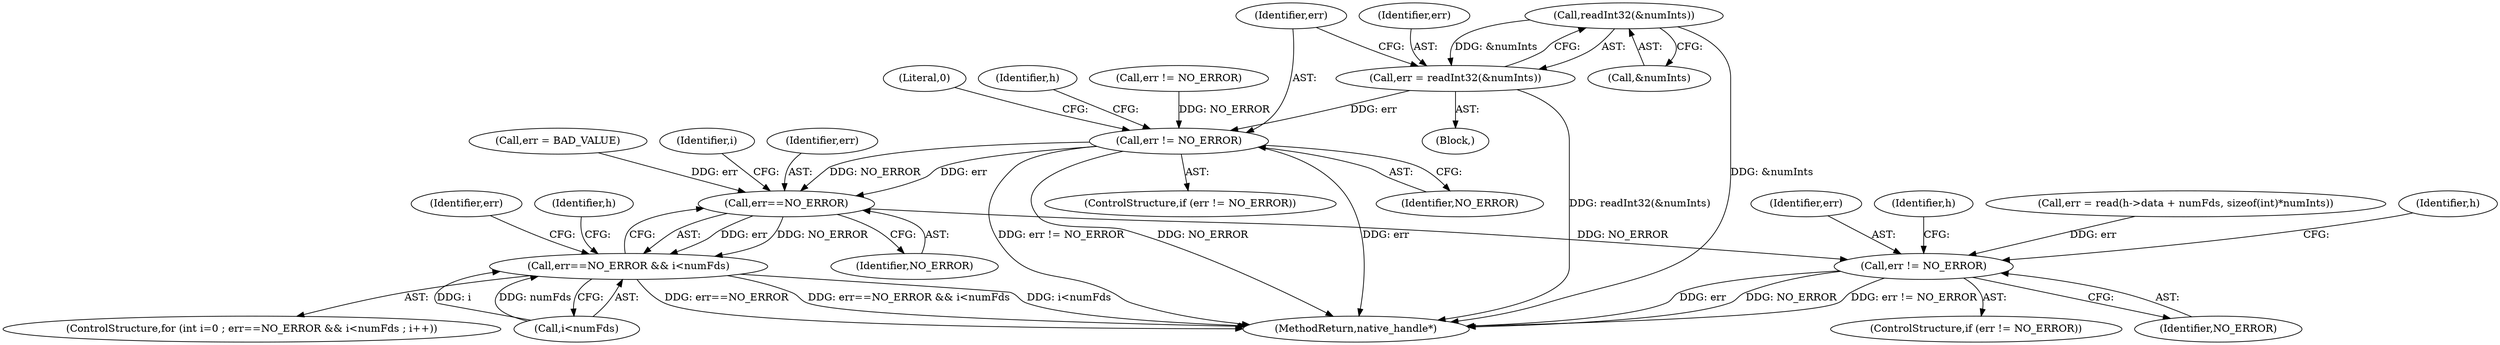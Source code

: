 digraph "0_Android_54cb02ad733fb71b1bdf78590428817fb780aff8@API" {
"1000118" [label="(Call,readInt32(&numInts))"];
"1000116" [label="(Call,err = readInt32(&numInts))"];
"1000122" [label="(Call,err != NO_ERROR)"];
"1000145" [label="(Call,err==NO_ERROR)"];
"1000144" [label="(Call,err==NO_ERROR && i<numFds)"];
"1000186" [label="(Call,err != NO_ERROR)"];
"1000122" [label="(Call,err != NO_ERROR)"];
"1000117" [label="(Identifier,err)"];
"1000186" [label="(Call,err != NO_ERROR)"];
"1000116" [label="(Call,err = readInt32(&numInts))"];
"1000118" [label="(Call,readInt32(&numInts))"];
"1000119" [label="(Call,&numInts)"];
"1000191" [label="(Identifier,h)"];
"1000121" [label="(ControlStructure,if (err != NO_ERROR))"];
"1000139" [label="(ControlStructure,for (int i=0 ; err==NO_ERROR && i<numFds ; i++))"];
"1000144" [label="(Call,err==NO_ERROR && i<numFds)"];
"1000111" [label="(Call,err != NO_ERROR)"];
"1000174" [label="(Identifier,err)"];
"1000185" [label="(ControlStructure,if (err != NO_ERROR))"];
"1000157" [label="(Identifier,h)"];
"1000173" [label="(Call,err = read(h->data + numFds, sizeof(int)*numInts))"];
"1000147" [label="(Identifier,NO_ERROR)"];
"1000198" [label="(Identifier,h)"];
"1000145" [label="(Call,err==NO_ERROR)"];
"1000101" [label="(Block,)"];
"1000126" [label="(Literal,0)"];
"1000170" [label="(Call,err = BAD_VALUE)"];
"1000199" [label="(MethodReturn,native_handle*)"];
"1000123" [label="(Identifier,err)"];
"1000149" [label="(Identifier,i)"];
"1000124" [label="(Identifier,NO_ERROR)"];
"1000187" [label="(Identifier,err)"];
"1000129" [label="(Identifier,h)"];
"1000146" [label="(Identifier,err)"];
"1000188" [label="(Identifier,NO_ERROR)"];
"1000148" [label="(Call,i<numFds)"];
"1000118" -> "1000116"  [label="AST: "];
"1000118" -> "1000119"  [label="CFG: "];
"1000119" -> "1000118"  [label="AST: "];
"1000116" -> "1000118"  [label="CFG: "];
"1000118" -> "1000199"  [label="DDG: &numInts"];
"1000118" -> "1000116"  [label="DDG: &numInts"];
"1000116" -> "1000101"  [label="AST: "];
"1000117" -> "1000116"  [label="AST: "];
"1000123" -> "1000116"  [label="CFG: "];
"1000116" -> "1000199"  [label="DDG: readInt32(&numInts)"];
"1000116" -> "1000122"  [label="DDG: err"];
"1000122" -> "1000121"  [label="AST: "];
"1000122" -> "1000124"  [label="CFG: "];
"1000123" -> "1000122"  [label="AST: "];
"1000124" -> "1000122"  [label="AST: "];
"1000126" -> "1000122"  [label="CFG: "];
"1000129" -> "1000122"  [label="CFG: "];
"1000122" -> "1000199"  [label="DDG: err"];
"1000122" -> "1000199"  [label="DDG: err != NO_ERROR"];
"1000122" -> "1000199"  [label="DDG: NO_ERROR"];
"1000111" -> "1000122"  [label="DDG: NO_ERROR"];
"1000122" -> "1000145"  [label="DDG: err"];
"1000122" -> "1000145"  [label="DDG: NO_ERROR"];
"1000145" -> "1000144"  [label="AST: "];
"1000145" -> "1000147"  [label="CFG: "];
"1000146" -> "1000145"  [label="AST: "];
"1000147" -> "1000145"  [label="AST: "];
"1000149" -> "1000145"  [label="CFG: "];
"1000144" -> "1000145"  [label="CFG: "];
"1000145" -> "1000144"  [label="DDG: err"];
"1000145" -> "1000144"  [label="DDG: NO_ERROR"];
"1000170" -> "1000145"  [label="DDG: err"];
"1000145" -> "1000186"  [label="DDG: NO_ERROR"];
"1000144" -> "1000139"  [label="AST: "];
"1000144" -> "1000148"  [label="CFG: "];
"1000148" -> "1000144"  [label="AST: "];
"1000157" -> "1000144"  [label="CFG: "];
"1000174" -> "1000144"  [label="CFG: "];
"1000144" -> "1000199"  [label="DDG: err==NO_ERROR && i<numFds"];
"1000144" -> "1000199"  [label="DDG: i<numFds"];
"1000144" -> "1000199"  [label="DDG: err==NO_ERROR"];
"1000148" -> "1000144"  [label="DDG: i"];
"1000148" -> "1000144"  [label="DDG: numFds"];
"1000186" -> "1000185"  [label="AST: "];
"1000186" -> "1000188"  [label="CFG: "];
"1000187" -> "1000186"  [label="AST: "];
"1000188" -> "1000186"  [label="AST: "];
"1000191" -> "1000186"  [label="CFG: "];
"1000198" -> "1000186"  [label="CFG: "];
"1000186" -> "1000199"  [label="DDG: NO_ERROR"];
"1000186" -> "1000199"  [label="DDG: err != NO_ERROR"];
"1000186" -> "1000199"  [label="DDG: err"];
"1000173" -> "1000186"  [label="DDG: err"];
}
